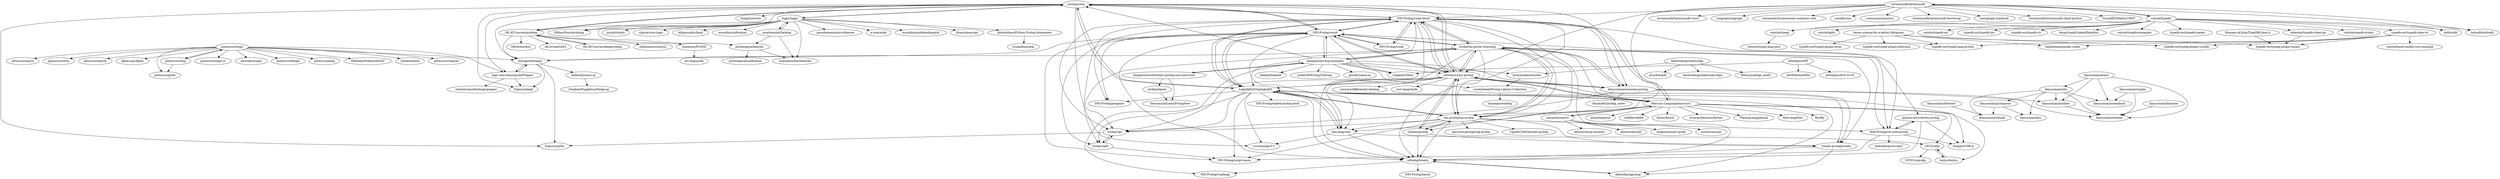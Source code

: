 digraph G {
"potassco/clingo" -> "potassco/clasp"
"potassco/clingo" -> "potassco/guide"
"potassco/clingo" -> "potassco/clingo-rs"
"potassco/clingo" -> "potassco/clingcon"
"potassco/clingo" -> "potassco/asprin"
"potassco/clingo" -> "potassco/clorm"
"potassco/clingo" -> "potassco/asprilo"
"potassco/clingo" -> "alpha-asp/Alpha"
"potassco/clingo" -> "metagol/metagol"
"potassco/clingo" -> "Aluriak/clyngor"
"potassco/clingo" -> "potassco/telingo"
"potassco/clingo" -> "potassco/plasp"
"potassco/clingo" -> "logic-and-learning-lab/Popper"
"potassco/clingo" -> "MatthiasNickles/delSAT"
"potassco/clingo" -> "uwdata/draco" ["e"=1]
"SWI-Prolog/swipl-devel" -> "SWI-Prolog/swish"
"SWI-Prolog/swipl-devel" -> "SWI-Prolog/swipl"
"SWI-Prolog/swipl-devel" -> "triska/the-power-of-prolog"
"SWI-Prolog/swipl-devel" -> "mthom/scryer-prolog"
"SWI-Prolog/swipl-devel" -> "LogtalkDotOrg/logtalk3"
"SWI-Prolog/swipl-devel" -> "yuce/pyswip"
"SWI-Prolog/swipl-devel" -> "Mercury-Language/mercury"
"SWI-Prolog/swipl-devel" -> "triska/clpfd"
"SWI-Prolog/swipl-devel" -> "infradig/trealla"
"SWI-Prolog/swipl-devel" -> "triska/clpz"
"SWI-Prolog/swipl-devel" -> "Web-Prolog/swi-web-prolog"
"SWI-Prolog/swipl-devel" -> "SWI-Prolog/pengines"
"SWI-Prolog/swipl-devel" -> "tau-prolog/tau-prolog"
"SWI-Prolog/swipl-devel" -> "klaussinani/awesome-prolog"
"SWI-Prolog/swipl-devel" -> "ciao-lang/ciao"
"vaticle/typedb" -> "vaticle/typeql"
"vaticle/typedb" -> "vaticle/typedb-studio"
"vaticle/typedb" -> "typedb-osi/typedb-data-cti"
"vaticle/typedb" -> "vaticle/kglib"
"vaticle/typedb" -> "terminusdb/terminusdb"
"vaticle/typedb" -> "vaticle/typedb-ml"
"vaticle/typedb" -> "typedb-osi/typedb-bio"
"vaticle/typedb" -> "xtdb/xtdb" ["e"=1]
"vaticle/typedb" -> "typedb-osi/typedb-cti" ["e"=1]
"vaticle/typedb" -> "AtomGraph/LinkedDataHub" ["e"=1]
"vaticle/typedb" -> "indradb/indradb" ["e"=1]
"vaticle/typedb" -> "vaticle/typedb-examples"
"vaticle/typedb" -> "typedb-osi/typedb-loader"
"vaticle/typedb" -> "typedb-osi/typeql-lang-python"
"vaticle/typedb" -> "taliesins/typedb-client-go"
"mthom/scryer-prolog" -> "triska/the-power-of-prolog"
"mthom/scryer-prolog" -> "SWI-Prolog/swipl-devel"
"mthom/scryer-prolog" -> "tau-prolog/tau-prolog"
"mthom/scryer-prolog" -> "klaussinani/awesome-prolog"
"mthom/scryer-prolog" -> "infradig/trealla"
"mthom/scryer-prolog" -> "ichiban/prolog"
"mthom/scryer-prolog" -> "trealla-prolog/trealla"
"mthom/scryer-prolog" -> "LogtalkDotOrg/logtalk3"
"mthom/scryer-prolog" -> "triska/clpz"
"mthom/scryer-prolog" -> "vmware/differential-datalog" ["e"=1]
"mthom/scryer-prolog" -> "Mercury-Language/mercury"
"mthom/scryer-prolog" -> "ciao-lang/ciao"
"mthom/scryer-prolog" -> "SWI-Prolog/swish"
"mthom/scryer-prolog" -> "rust-lang/chalk" ["e"=1]
"mthom/scryer-prolog" -> "yuce/pyswip"
"teyjus/teyjus" -> "LPCIC/elpi"
"yuce/pyswip" -> "SWI-Prolog/swipl-devel"
"yuce/pyswip" -> "LogtalkDotOrg/logtalk3"
"yuce/pyswip" -> "ML-KULeuven/problog"
"yuce/pyswip" -> "SWI-Prolog/swish"
"yuce/pyswip" -> "logpy/logpy"
"yuce/pyswip" -> "MNoorFawi/pytholog"
"yuce/pyswip" -> "fnogatz/swivm"
"yuce/pyswip" -> "vscosta/yap-6.3"
"yuce/pyswip" -> "klaussinani/awesome-prolog"
"yuce/pyswip" -> "metagol/metagol"
"yuce/pyswip" -> "logic-and-learning-lab/Popper"
"yuce/pyswip" -> "friguzzi/cplint"
"yuce/pyswip" -> "mthom/scryer-prolog"
"yuce/pyswip" -> "tau-prolog/tau-prolog"
"yuce/pyswip" -> "friguzzi/aleph"
"potassco/clasp" -> "potassco/guide"
"potassco/clasp" -> "potassco/clingo"
"triska/the-power-of-prolog" -> "mthom/scryer-prolog"
"triska/the-power-of-prolog" -> "klaussinani/awesome-prolog"
"triska/the-power-of-prolog" -> "tau-prolog/tau-prolog"
"triska/the-power-of-prolog" -> "SWI-Prolog/swipl-devel"
"triska/the-power-of-prolog" -> "triska/clpz"
"triska/the-power-of-prolog" -> "Anniepoo/prolog-examples"
"triska/the-power-of-prolog" -> "infradig/trealla"
"triska/the-power-of-prolog" -> "LogtalkDotOrg/logtalk3"
"triska/the-power-of-prolog" -> "Web-Prolog/swi-web-prolog"
"triska/the-power-of-prolog" -> "SWI-Prolog/swish"
"triska/the-power-of-prolog" -> "metagol/metagol"
"triska/the-power-of-prolog" -> "ichiban/prolog"
"triska/the-power-of-prolog" -> "jariazavalverde/tau-prolog"
"triska/the-power-of-prolog" -> "trealla-prolog/trealla"
"triska/the-power-of-prolog" -> "Mercury-Language/mercury"
"logpy/logpy" -> "pythological/kanren"
"logpy/logpy" -> "mrocklin/unification"
"logpy/logpy" -> "pcarbonn/pyDatalog"
"logpy/logpy" -> "yuce/pyswip"
"logpy/logpy" -> "ML-KULeuven/problog"
"logpy/logpy" -> "photonlines/Python-Prolog-Interpreter"
"logpy/logpy" -> "jasonhemann/microKanren" ["e"=1]
"logpy/logpy" -> "e-loue/pyke" ["e"=1]
"logpy/logpy" -> "mrocklin/multipledispatch" ["e"=1]
"logpy/logpy" -> "brandonwillard/kanren"
"logpy/logpy" -> "lihaoyi/macropy" ["e"=1]
"logpy/logpy" -> "pytoolz/toolz" ["e"=1]
"logpy/logpy" -> "MNoorFawi/pytholog"
"logpy/logpy" -> "clojure/core.logic" ["e"=1]
"logpy/logpy" -> "billpmurphy/hask" ["e"=1]
"benhoskings/babushka" -> "benhoskings/babushka-deps"
"benhoskings/babushka" -> "larsyencken/marelle"
"benhoskings/babushka" -> "filtersquad/api_smith"
"benhoskings/babushka" -> "arya/bluepill" ["e"=1]
"SWI-Prolog/swipl" -> "SWI-Prolog/swipl-devel"
"SWI-Prolog/swipl" -> "SWI-Prolog/swish"
"ML-KULeuven/deepproblog" -> "ML-KULeuven/problog"
"Anniepoo/prolog-examples" -> "SWI-Prolog/swish"
"Anniepoo/prolog-examples" -> "triska/the-power-of-prolog"
"Anniepoo/prolog-examples" -> "jcoder58/PrologTutorials"
"Anniepoo/prolog-examples" -> "dragonwasrobot/learn-prolog-now-exercises"
"Anniepoo/prolog-examples" -> "wouterbeek/Prolog-Library-Collection"
"Anniepoo/prolog-examples" -> "SWI-Prolog/swipl-devel"
"Anniepoo/prolog-examples" -> "klaussinani/awesome-prolog"
"Anniepoo/prolog-examples" -> "gooofy/zamia-ai"
"Anniepoo/prolog-examples" -> "yuce/pyswip"
"Anniepoo/prolog-examples" -> "mthom/scryer-prolog"
"Anniepoo/prolog-examples" -> "larsyencken/marelle"
"Anniepoo/prolog-examples" -> "LogtalkDotOrg/logtalk3"
"Anniepoo/prolog-examples" -> "vangelisv/thea"
"Anniepoo/prolog-examples" -> "hakank/hakank" ["e"=1]
"Anniepoo/prolog-examples" -> "triska/clpfd"
"ichiban/prolog" -> "trealla-prolog/trealla"
"ichiban/prolog" -> "mthom/scryer-prolog"
"ichiban/prolog" -> "tau-prolog/tau-prolog"
"ichiban/prolog" -> "infradig/trealla"
"SWI-Prolog/swish" -> "SWI-Prolog/swipl-devel"
"SWI-Prolog/swish" -> "SWI-Prolog/swipl"
"SWI-Prolog/swish" -> "Anniepoo/prolog-examples"
"SWI-Prolog/swish" -> "SWI-Prolog/pengines"
"SWI-Prolog/swish" -> "SWI-Prolog/swipl-wasm"
"SWI-Prolog/swish" -> "LogtalkDotOrg/logtalk3"
"SWI-Prolog/swish" -> "triska/clpfd"
"SWI-Prolog/swish" -> "yuce/pyswip"
"SWI-Prolog/swish" -> "triska/the-power-of-prolog"
"SWI-Prolog/swish" -> "Web-Prolog/swi-web-prolog"
"SWI-Prolog/swish" -> "mthom/scryer-prolog"
"SWI-Prolog/swish" -> "ciao-lang/ciao"
"SWI-Prolog/swish" -> "metagol/metagol"
"SWI-Prolog/swish" -> "infradig/trealla"
"SWI-Prolog/swish" -> "vangelisv/thea"
"metagol/metagol" -> "logic-and-learning-lab/Popper"
"metagol/metagol" -> "friguzzi/cplint"
"metagol/metagol" -> "haldai/Jurassic.pl"
"metagol/metagol" -> "friguzzi/aleph"
"Mercury-Language/mercury" -> "LogtalkDotOrg/logtalk3"
"Mercury-Language/mercury" -> "ciao-lang/ciao"
"Mercury-Language/mercury" -> "SWI-Prolog/swipl-devel"
"Mercury-Language/mercury" -> "cedille/cedille" ["e"=1]
"Mercury-Language/mercury" -> "factor/factor" ["e"=1]
"Mercury-Language/mercury" -> "mthom/scryer-prolog"
"Mercury-Language/mercury" -> "LPCIC/elpi"
"Mercury-Language/mercury" -> "evincarofautumn/kitten" ["e"=1]
"Mercury-Language/mercury" -> "PlasmaLang/plasma"
"Mercury-Language/mercury" -> "felix-lang/felix" ["e"=1]
"Mercury-Language/mercury" -> "flix/flix" ["e"=1]
"Mercury-Language/mercury" -> "mozart/mozart2"
"Mercury-Language/mercury" -> "polyml/polyml" ["e"=1]
"Mercury-Language/mercury" -> "tau-prolog/tau-prolog"
"Mercury-Language/mercury" -> "teyjus/teyjus"
"LPCIC/elpi" -> "LPCIC/coq-elpi" ["e"=1]
"LPCIC/elpi" -> "teyjus/teyjus"
"terminusdb/terminusdb" -> "terminusdb/terminusdb-store"
"terminusdb/terminusdb" -> "oxigraph/oxigraph" ["e"=1]
"terminusdb/terminusdb" -> "mthom/scryer-prolog"
"terminusdb/terminusdb" -> "vaticle/typedb"
"terminusdb/terminusdb" -> "tau-prolog/tau-prolog"
"terminusdb/terminusdb" -> "xtdb/xtdb" ["e"=1]
"terminusdb/terminusdb" -> "semantalytics/awesome-semantic-web" ["e"=1]
"terminusdb/terminusdb" -> "SWI-Prolog/swipl-devel"
"terminusdb/terminusdb" -> "cozodb/cozo" ["e"=1]
"terminusdb/terminusdb" -> "indradb/indradb" ["e"=1]
"terminusdb/terminusdb" -> "comunica/comunica" ["e"=1]
"terminusdb/terminusdb" -> "terminusdb/terminusdb-bootstrap"
"terminusdb/terminusdb" -> "aws/graph-notebook" ["e"=1]
"terminusdb/terminusdb" -> "terminusdb/terminusdb-client-python"
"terminusdb/terminusdb" -> "YousefED/Matrix-CRDT" ["e"=1]
"mozart/mozart2" -> "mozart/mozart"
"mozart/mozart2" -> "Mercury-Language/mercury"
"mozart/mozart2" -> "Altech/ctmcp-answers"
"mozart/mozart2" -> "aliceml/aliceml" ["e"=1]
"mozart/mozart2" -> "eregon/mozart-graal"
"dragonwasrobot/learn-prolog-now-exercises" -> "mrkkrp/lpnes"
"dragonwasrobot/learn-prolog-now-exercises" -> "tboronczyk/LearnPrologNow"
"dragonwasrobot/learn-prolog-now-exercises" -> "Anniepoo/prolog-examples"
"Web-Prolog/swi-web-prolog" -> "fnogatz/CHR.js"
"Web-Prolog/swi-web-prolog" -> "jariazavalverde/tau-prolog"
"Web-Prolog/swi-web-prolog" -> "thetrime/proscript2"
"Web-Prolog/swi-web-prolog" -> "SWI-Prolog/swipl-wasm"
"ciao-lang/ciao" -> "LogtalkDotOrg/logtalk3"
"ciao-lang/ciao" -> "infradig/trealla"
"ciao-lang/ciao" -> "LPCIC/elpi"
"ciao-lang/ciao" -> "vscosta/yap-6.3"
"logic-and-learning-lab/Popper" -> "metagol/metagol"
"logic-and-learning-lab/Popper" -> "celinehocquette/magicpopper"
"logic-and-learning-lab/Popper" -> "friguzzi/aleph"
"photonlines/Python-Prolog-Interpreter" -> "triska/lisprolog"
"pcarbonn/pyDatalog" -> "brandonwillard/kanren"
"pcarbonn/pyDatalog" -> "pythological/kanren"
"pcarbonn/pyDatalog" -> "logpy/logpy"
"LogtalkDotOrg/logtalk3" -> "ciao-lang/ciao"
"LogtalkDotOrg/logtalk3" -> "infradig/trealla"
"LogtalkDotOrg/logtalk3" -> "vscosta/yap-6.3"
"LogtalkDotOrg/logtalk3" -> "didoudiaz/gprolog"
"LogtalkDotOrg/logtalk3" -> "tau-prolog/tau-prolog"
"LogtalkDotOrg/logtalk3" -> "SWI-Prolog/swipl-devel"
"LogtalkDotOrg/logtalk3" -> "Mercury-Language/mercury"
"LogtalkDotOrg/logtalk3" -> "SWI-Prolog/pengines"
"LogtalkDotOrg/logtalk3" -> "SWI-Prolog/tabled-prolog-book"
"LogtalkDotOrg/logtalk3" -> "SWI-Prolog/roadmap"
"LogtalkDotOrg/logtalk3" -> "fnogatz/CHR.js"
"LogtalkDotOrg/logtalk3" -> "SWI-Prolog/swish"
"LogtalkDotOrg/logtalk3" -> "SWI-Prolog/swipl-wasm"
"LogtalkDotOrg/logtalk3" -> "yuce/pyswip"
"LogtalkDotOrg/logtalk3" -> "triska/clpz"
"klaussinani/awesome-prolog" -> "triska/the-power-of-prolog"
"klaussinani/awesome-prolog" -> "dtonhofer/prolog_notes"
"klaussinani/awesome-prolog" -> "triska/clpz"
"klaussinani/awesome-prolog" -> "mthom/scryer-prolog"
"klaussinani/awesome-prolog" -> "klaussinani/mheap"
"klaussinani/awesome-prolog" -> "klaussinani/doublie"
"klaussinani/awesome-prolog" -> "trealla-prolog/trealla"
"ML-KULeuven/problog" -> "ML-KULeuven/deepproblog"
"ML-KULeuven/problog" -> "wannesm/PySDD"
"ML-KULeuven/problog" -> "sebdumancic/pylo2"
"ML-KULeuven/problog" -> "SHoltzen/dice"
"ML-KULeuven/problog" -> "AlCorreia/GeFs"
"ML-KULeuven/problog" -> "metagol/metagol"
"ML-KULeuven/problog" -> "yuce/pyswip"
"Attempto/APE" -> "Attempto/ACE-in-GF"
"Attempto/APE" -> "vangelisv/thea"
"Attempto/APE" -> "AceWiki/AceWiki"
"pythological/kanren" -> "pythological/unification"
"pythological/kanren" -> "brandonwillard/kanren"
"haldai/Jurassic.pl" -> "StephenMuggleton/DeepLog"
"larsyencken/marelle" -> "wouterbeek/Prolog-Library-Collection"
"tau-prolog/tau-prolog" -> "infradig/trealla"
"tau-prolog/tau-prolog" -> "triska/the-power-of-prolog"
"tau-prolog/tau-prolog" -> "mthom/scryer-prolog"
"tau-prolog/tau-prolog" -> "SWI-Prolog/swipl-wasm"
"tau-prolog/tau-prolog" -> "LogtalkDotOrg/logtalk3"
"tau-prolog/tau-prolog" -> "trealla-prolog/trealla"
"tau-prolog/tau-prolog" -> "triska/clpz"
"tau-prolog/tau-prolog" -> "aarroyoc/postgresql-prolog"
"tau-prolog/tau-prolog" -> "Web-Prolog/swi-web-prolog"
"tau-prolog/tau-prolog" -> "ichiban/prolog"
"tau-prolog/tau-prolog" -> "ciao-lang/ciao"
"tau-prolog/tau-prolog" -> "CapelliC/hitchhicker-prolog"
"trealla-prolog/trealla" -> "didoudiaz/gprolog"
"trealla-prolog/trealla" -> "infradig/trealla"
"infradig/trealla" -> "didoudiaz/gprolog"
"infradig/trealla" -> "SWI-Prolog/bench"
"infradig/trealla" -> "SWI-Prolog/roadmap"
"triska/clpfd" -> "triska/clpz"
"triska/clpfd" -> "SWI-Prolog/swipl-wasm"
"bayer-science-for-a-better-life/grami" -> "banjtheman/grakn-codex" ["e"=1]
"bayer-science-for-a-better-life/grami" -> "typedb-osi/typeql-lang-python"
"bayer-science-for-a-better-life/grami" -> "typedb-osi/typeql-plugin-emacs"
"bayer-science-for-a-better-life/grami" -> "typedb-osi/typeql-plugin-jetbrains"
"bayer-science-for-a-better-life/grami" -> "typedb-osi/typeql-plugin-vscode"
"bayer-science-for-a-better-life/grami" -> "typedb-osi/typeql-plugin-atom"
"jariazavalverde/tau-prolog" -> "fnogatz/CHR.js"
"jariazavalverde/tau-prolog" -> "infradig/trealla"
"jariazavalverde/tau-prolog" -> "Web-Prolog/swi-web-prolog"
"klaussinani/arare" -> "klaussinani/mheap"
"klaussinani/arare" -> "klaussinani/oceandock"
"klaussinani/arare" -> "klaussinani/rels"
"klaussinani/arare" -> "klaussinani/doublie"
"klaussinani/binstree" -> "klaussinani/mheap"
"didoudiaz/gprolog" -> "infradig/trealla"
"mrkkrp/lpnes" -> "tboronczyk/LearnPrologNow"
"triska/clpz" -> "triska/clpfd"
"triska/clpz" -> "friguzzi/cplint"
"wannesm/PySDD" -> "art-ai/pypsdd"
"klaussinani/rels" -> "klaussinani/mheap"
"klaussinani/rels" -> "klaussinani/doublie"
"klaussinani/rels" -> "klaussinani/oceandock"
"klaussinani/rels" -> "klaussinani/prioqueue"
"klaussinani/rels" -> "klaussinani/kiu"
"klaussinani/rels" -> "klaussinani/shtack"
"vaticle/typeql" -> "vaticle/typeql-lang-java"
"typedb-osi/typedb-data-cti" -> "vaticle/bazel-intellij-rust-example"
"typedb-osi/typedb-data-cti" -> "banjtheman/grakn-codex" ["e"=1]
"typedb-osi/typedb-data-cti" -> "typedb-osi/typeql-lang-python"
"typedb-osi/typedb-data-cti" -> "typedb-osi/typeql-plugin-emacs"
"typedb-osi/typedb-data-cti" -> "typedb-osi/typeql-plugin-vscode"
"klaussinani/singlie" -> "klaussinani/mheap"
"klaussinani/singlie" -> "klaussinani/oceandock"
"klaussinani/dsforest" -> "klaussinani/shtack"
"wouterbeek/Prolog-Library-Collection" -> "Anniepoo/weblog"
"klaussinani/doublie" -> "klaussinani/mheap"
"Humans-of-Julia/TypeDBClient.jl" -> "typedb-osi/typeql-plugin-emacs"
"klaussinani/prioqueue" -> "klaussinani/kiu"
"klaussinani/prioqueue" -> "klaussinani/shtack"
"taliesins/typedb-client-go" -> "typedb-osi/typeql-plugin-emacs"
"potassco/clingo" ["l"="-8.835,14.535"]
"potassco/clasp" ["l"="-8.83,14.565"]
"potassco/guide" ["l"="-8.841,14.58"]
"potassco/clingo-rs" ["l"="-8.858,14.549"]
"potassco/clingcon" ["l"="-8.846,14.514"]
"potassco/asprin" ["l"="-8.859,14.522"]
"potassco/clorm" ["l"="-8.812,14.557"]
"potassco/asprilo" ["l"="-8.862,14.569"]
"alpha-asp/Alpha" ["l"="-8.877,14.531"]
"metagol/metagol" ["l"="-8.774,14.456"]
"Aluriak/clyngor" ["l"="-8.862,14.536"]
"potassco/telingo" ["l"="-8.811,14.54"]
"potassco/plasp" ["l"="-8.85,14.56"]
"logic-and-learning-lab/Popper" ["l"="-8.79,14.477"]
"MatthiasNickles/delSAT" ["l"="-8.875,14.553"]
"uwdata/draco" ["l"="16.695,-32.038"]
"SWI-Prolog/swipl-devel" ["l"="-8.687,14.409"]
"SWI-Prolog/swish" ["l"="-8.708,14.414"]
"SWI-Prolog/swipl" ["l"="-8.707,14.381"]
"triska/the-power-of-prolog" ["l"="-8.695,14.453"]
"mthom/scryer-prolog" ["l"="-8.693,14.431"]
"LogtalkDotOrg/logtalk3" ["l"="-8.676,14.425"]
"yuce/pyswip" ["l"="-8.747,14.421"]
"Mercury-Language/mercury" ["l"="-8.628,14.43"]
"triska/clpfd" ["l"="-8.729,14.426"]
"infradig/trealla" ["l"="-8.659,14.443"]
"triska/clpz" ["l"="-8.721,14.444"]
"Web-Prolog/swi-web-prolog" ["l"="-8.66,14.461"]
"SWI-Prolog/pengines" ["l"="-8.689,14.385"]
"tau-prolog/tau-prolog" ["l"="-8.675,14.446"]
"klaussinani/awesome-prolog" ["l"="-8.709,14.468"]
"ciao-lang/ciao" ["l"="-8.657,14.413"]
"vaticle/typedb" ["l"="-8.601,14.251"]
"vaticle/typeql" ["l"="-8.613,14.206"]
"vaticle/typedb-studio" ["l"="-8.562,14.249"]
"typedb-osi/typedb-data-cti" ["l"="-8.576,14.208"]
"vaticle/kglib" ["l"="-8.632,14.229"]
"terminusdb/terminusdb" ["l"="-8.641,14.333"]
"vaticle/typedb-ml" ["l"="-8.58,14.234"]
"typedb-osi/typedb-bio" ["l"="-8.581,14.268"]
"xtdb/xtdb" ["l"="-7.979,14.544"]
"typedb-osi/typedb-cti" ["l"="-12.761,-46.273"]
"AtomGraph/LinkedDataHub" ["l"="26.869,29.368"]
"indradb/indradb" ["l"="-9.028,5.002"]
"vaticle/typedb-examples" ["l"="-8.605,14.227"]
"typedb-osi/typedb-loader" ["l"="-8.578,14.252"]
"typedb-osi/typeql-lang-python" ["l"="-8.566,14.223"]
"taliesins/typedb-client-go" ["l"="-8.584,14.219"]
"ichiban/prolog" ["l"="-8.688,14.483"]
"trealla-prolog/trealla" ["l"="-8.672,14.473"]
"vmware/differential-datalog" ["l"="-10.694,5.577"]
"rust-lang/chalk" ["l"="-8.921,5.128"]
"teyjus/teyjus" ["l"="-8.581,14.412"]
"LPCIC/elpi" ["l"="-8.602,14.404"]
"ML-KULeuven/problog" ["l"="-8.794,14.378"]
"logpy/logpy" ["l"="-8.839,14.383"]
"MNoorFawi/pytholog" ["l"="-8.8,14.403"]
"fnogatz/swivm" ["l"="-8.755,14.464"]
"vscosta/yap-6.3" ["l"="-8.676,14.39"]
"friguzzi/cplint" ["l"="-8.756,14.444"]
"friguzzi/aleph" ["l"="-8.783,14.443"]
"Anniepoo/prolog-examples" ["l"="-8.732,14.399"]
"jariazavalverde/tau-prolog" ["l"="-8.639,14.474"]
"pythological/kanren" ["l"="-8.893,14.386"]
"mrocklin/unification" ["l"="-8.858,14.347"]
"pcarbonn/pyDatalog" ["l"="-8.874,14.372"]
"photonlines/Python-Prolog-Interpreter" ["l"="-8.898,14.337"]
"jasonhemann/microKanren" ["l"="-7.875,13.391"]
"e-loue/pyke" ["l"="24.41,-27.355"]
"mrocklin/multipledispatch" ["l"="23.102,3.866"]
"brandonwillard/kanren" ["l"="-8.871,14.391"]
"lihaoyi/macropy" ["l"="22.695,3.94"]
"pytoolz/toolz" ["l"="22.901,3.941"]
"clojure/core.logic" ["l"="-7.576,14.837"]
"billpmurphy/hask" ["l"="22.893,4.022"]
"benhoskings/babushka" ["l"="-8.921,14.449"]
"benhoskings/babushka-deps" ["l"="-8.949,14.438"]
"larsyencken/marelle" ["l"="-8.839,14.431"]
"filtersquad/api_smith" ["l"="-8.962,14.468"]
"arya/bluepill" ["l"="8.856,-30.272"]
"ML-KULeuven/deepproblog" ["l"="-8.798,14.352"]
"jcoder58/PrologTutorials" ["l"="-8.758,14.347"]
"dragonwasrobot/learn-prolog-now-exercises" ["l"="-8.729,14.341"]
"wouterbeek/Prolog-Library-Collection" ["l"="-8.798,14.424"]
"gooofy/zamia-ai" ["l"="-8.758,14.372"]
"vangelisv/thea" ["l"="-8.669,14.368"]
"hakank/hakank" ["l"="27.62,41.918"]
"SWI-Prolog/swipl-wasm" ["l"="-8.708,14.44"]
"haldai/Jurassic.pl" ["l"="-8.81,14.473"]
"cedille/cedille" ["l"="-9.252,13.456"]
"factor/factor" ["l"="-12.005,23.567"]
"evincarofautumn/kitten" ["l"="-9.184,13.543"]
"PlasmaLang/plasma" ["l"="-8.588,14.465"]
"felix-lang/felix" ["l"="-11.954,23.596"]
"flix/flix" ["l"="-9.212,13.592"]
"mozart/mozart2" ["l"="-8.554,14.447"]
"polyml/polyml" ["l"="-9.482,13.577"]
"LPCIC/coq-elpi" ["l"="-9.499,13.35"]
"terminusdb/terminusdb-store" ["l"="-8.606,14.304"]
"oxigraph/oxigraph" ["l"="26.9,29.35"]
"semantalytics/awesome-semantic-web" ["l"="26.881,29.329"]
"cozodb/cozo" ["l"="-10.787,5.521"]
"comunica/comunica" ["l"="26.972,29.373"]
"terminusdb/terminusdb-bootstrap" ["l"="-8.637,14.3"]
"aws/graph-notebook" ["l"="29.333,29.948"]
"terminusdb/terminusdb-client-python" ["l"="-8.659,14.3"]
"YousefED/Matrix-CRDT" ["l"="22.293,-32.472"]
"mozart/mozart" ["l"="-8.513,14.457"]
"Altech/ctmcp-answers" ["l"="-8.533,14.471"]
"aliceml/aliceml" ["l"="-9.516,13.642"]
"eregon/mozart-graal" ["l"="-8.523,14.435"]
"mrkkrp/lpnes" ["l"="-8.728,14.304"]
"tboronczyk/LearnPrologNow" ["l"="-8.743,14.311"]
"fnogatz/CHR.js" ["l"="-8.652,14.484"]
"thetrime/proscript2" ["l"="-8.635,14.492"]
"celinehocquette/magicpopper" ["l"="-8.798,14.499"]
"triska/lisprolog" ["l"="-8.929,14.313"]
"didoudiaz/gprolog" ["l"="-8.64,14.452"]
"SWI-Prolog/tabled-prolog-book" ["l"="-8.724,14.46"]
"SWI-Prolog/roadmap" ["l"="-8.647,14.429"]
"dtonhofer/prolog_notes" ["l"="-8.641,14.405"]
"klaussinani/mheap" ["l"="-8.696,14.545"]
"klaussinani/doublie" ["l"="-8.711,14.538"]
"wannesm/PySDD" ["l"="-8.818,14.33"]
"sebdumancic/pylo2" ["l"="-8.795,14.33"]
"SHoltzen/dice" ["l"="-8.822,14.35"]
"AlCorreia/GeFs" ["l"="-8.815,14.367"]
"Attempto/APE" ["l"="-8.592,14.348"]
"Attempto/ACE-in-GF" ["l"="-8.566,14.33"]
"AceWiki/AceWiki" ["l"="-8.554,14.348"]
"pythological/unification" ["l"="-8.921,14.383"]
"StephenMuggleton/DeepLog" ["l"="-8.828,14.482"]
"aarroyoc/postgresql-prolog" ["l"="-8.653,14.506"]
"CapelliC/hitchhicker-prolog" ["l"="-8.668,14.492"]
"SWI-Prolog/bench" ["l"="-8.622,14.459"]
"bayer-science-for-a-better-life/grami" ["l"="-8.541,14.199"]
"banjtheman/grakn-codex" ["l"="22.954,38.535"]
"typedb-osi/typeql-plugin-emacs" ["l"="-8.564,14.194"]
"typedb-osi/typeql-plugin-jetbrains" ["l"="-8.519,14.197"]
"typedb-osi/typeql-plugin-vscode" ["l"="-8.556,14.202"]
"typedb-osi/typeql-plugin-atom" ["l"="-8.526,14.184"]
"klaussinani/arare" ["l"="-8.704,14.566"]
"klaussinani/oceandock" ["l"="-8.692,14.588"]
"klaussinani/rels" ["l"="-8.711,14.584"]
"klaussinani/binstree" ["l"="-8.675,14.557"]
"art-ai/pypsdd" ["l"="-8.83,14.307"]
"klaussinani/prioqueue" ["l"="-8.704,14.61"]
"klaussinani/kiu" ["l"="-8.72,14.604"]
"klaussinani/shtack" ["l"="-8.717,14.617"]
"vaticle/typeql-lang-java" ["l"="-8.618,14.184"]
"vaticle/bazel-intellij-rust-example" ["l"="-8.578,14.185"]
"klaussinani/singlie" ["l"="-8.677,14.576"]
"klaussinani/dsforest" ["l"="-8.719,14.639"]
"Anniepoo/weblog" ["l"="-8.818,14.444"]
"Humans-of-Julia/TypeDBClient.jl" ["l"="-8.554,14.168"]
}
